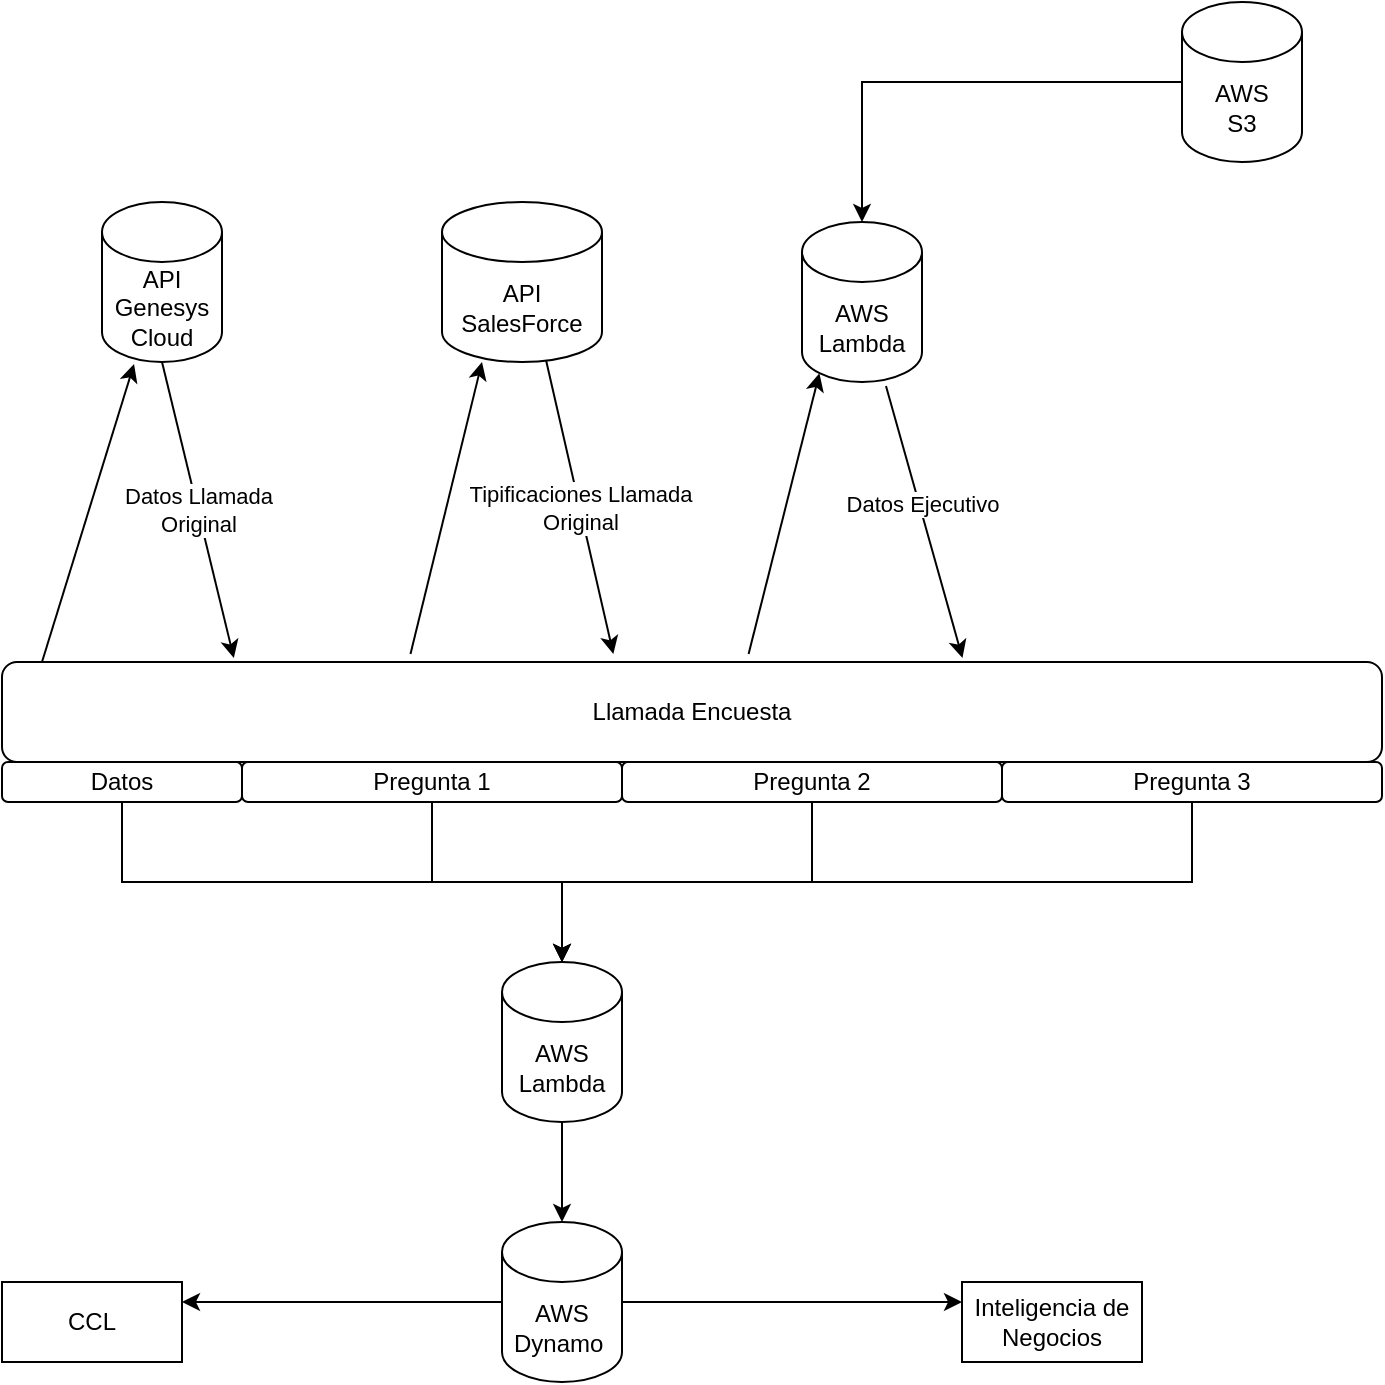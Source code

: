 <mxfile version="20.2.7" type="github">
  <diagram id="7cJ1OZ75UimrrxEGbJ41" name="Página-1">
    <mxGraphModel dx="1220" dy="1112" grid="1" gridSize="10" guides="1" tooltips="1" connect="1" arrows="1" fold="1" page="1" pageScale="1" pageWidth="1169" pageHeight="827" math="0" shadow="0">
      <root>
        <mxCell id="0" />
        <mxCell id="1" parent="0" />
        <mxCell id="BZCdHpKjZnx2Syp_Jkn_-1" value="Llamada Encuesta" style="rounded=1;whiteSpace=wrap;html=1;" parent="1" vertex="1">
          <mxGeometry x="210" y="360" width="690" height="50" as="geometry" />
        </mxCell>
        <mxCell id="BZCdHpKjZnx2Syp_Jkn_-3" value="API&lt;br&gt;Genesys Cloud" style="shape=cylinder3;whiteSpace=wrap;html=1;boundedLbl=1;backgroundOutline=1;size=15;" parent="1" vertex="1">
          <mxGeometry x="260" y="130" width="60" height="80" as="geometry" />
        </mxCell>
        <mxCell id="BZCdHpKjZnx2Syp_Jkn_-4" value="" style="endArrow=classic;html=1;rounded=0;entryX=0.267;entryY=1.013;entryDx=0;entryDy=0;entryPerimeter=0;" parent="1" target="BZCdHpKjZnx2Syp_Jkn_-3" edge="1">
          <mxGeometry width="50" height="50" relative="1" as="geometry">
            <mxPoint x="230" y="360" as="sourcePoint" />
            <mxPoint x="280" y="310" as="targetPoint" />
          </mxGeometry>
        </mxCell>
        <mxCell id="BZCdHpKjZnx2Syp_Jkn_-6" value="Datos Llamada &lt;br&gt;Original" style="endArrow=classic;html=1;rounded=0;entryX=0.168;entryY=-0.04;entryDx=0;entryDy=0;entryPerimeter=0;exitX=0.5;exitY=1;exitDx=0;exitDy=0;exitPerimeter=0;" parent="1" source="BZCdHpKjZnx2Syp_Jkn_-3" target="BZCdHpKjZnx2Syp_Jkn_-1" edge="1">
          <mxGeometry width="50" height="50" relative="1" as="geometry">
            <mxPoint x="360" y="210" as="sourcePoint" />
            <mxPoint x="410" y="160" as="targetPoint" />
          </mxGeometry>
        </mxCell>
        <mxCell id="BZCdHpKjZnx2Syp_Jkn_-7" value="API&lt;br&gt;SalesForce" style="shape=cylinder3;whiteSpace=wrap;html=1;boundedLbl=1;backgroundOutline=1;size=15;" parent="1" vertex="1">
          <mxGeometry x="430" y="130" width="80" height="80" as="geometry" />
        </mxCell>
        <mxCell id="BZCdHpKjZnx2Syp_Jkn_-9" value="" style="endArrow=classic;html=1;rounded=0;exitX=0.296;exitY=-0.08;exitDx=0;exitDy=0;exitPerimeter=0;entryX=0.25;entryY=1;entryDx=0;entryDy=0;entryPerimeter=0;" parent="1" source="BZCdHpKjZnx2Syp_Jkn_-1" target="BZCdHpKjZnx2Syp_Jkn_-7" edge="1">
          <mxGeometry width="50" height="50" relative="1" as="geometry">
            <mxPoint x="430" y="330" as="sourcePoint" />
            <mxPoint x="480" y="280" as="targetPoint" />
          </mxGeometry>
        </mxCell>
        <mxCell id="BZCdHpKjZnx2Syp_Jkn_-10" value="Tipificaciones Llamada&lt;br&gt;Original" style="endArrow=classic;html=1;rounded=0;exitX=0.65;exitY=0.988;exitDx=0;exitDy=0;exitPerimeter=0;entryX=0.443;entryY=-0.08;entryDx=0;entryDy=0;entryPerimeter=0;" parent="1" source="BZCdHpKjZnx2Syp_Jkn_-7" target="BZCdHpKjZnx2Syp_Jkn_-1" edge="1">
          <mxGeometry width="50" height="50" relative="1" as="geometry">
            <mxPoint x="510" y="270" as="sourcePoint" />
            <mxPoint x="560" y="220" as="targetPoint" />
          </mxGeometry>
        </mxCell>
        <mxCell id="BZCdHpKjZnx2Syp_Jkn_-12" value="AWS Lambda" style="shape=cylinder3;whiteSpace=wrap;html=1;boundedLbl=1;backgroundOutline=1;size=15;" parent="1" vertex="1">
          <mxGeometry x="610" y="140" width="60" height="80" as="geometry" />
        </mxCell>
        <mxCell id="BZCdHpKjZnx2Syp_Jkn_-13" value="" style="endArrow=classic;html=1;rounded=0;exitX=0.541;exitY=-0.08;exitDx=0;exitDy=0;exitPerimeter=0;entryX=0.145;entryY=1;entryDx=0;entryDy=-4.35;entryPerimeter=0;" parent="1" source="BZCdHpKjZnx2Syp_Jkn_-1" target="BZCdHpKjZnx2Syp_Jkn_-12" edge="1">
          <mxGeometry width="50" height="50" relative="1" as="geometry">
            <mxPoint x="570" y="350" as="sourcePoint" />
            <mxPoint x="620" y="300" as="targetPoint" />
          </mxGeometry>
        </mxCell>
        <mxCell id="BZCdHpKjZnx2Syp_Jkn_-14" value="" style="endArrow=classic;html=1;rounded=0;exitX=0.7;exitY=1.025;exitDx=0;exitDy=0;exitPerimeter=0;entryX=0.696;entryY=-0.04;entryDx=0;entryDy=0;entryPerimeter=0;" parent="1" source="BZCdHpKjZnx2Syp_Jkn_-12" target="BZCdHpKjZnx2Syp_Jkn_-1" edge="1">
          <mxGeometry width="50" height="50" relative="1" as="geometry">
            <mxPoint x="710" y="260" as="sourcePoint" />
            <mxPoint x="760" y="210" as="targetPoint" />
          </mxGeometry>
        </mxCell>
        <mxCell id="BZCdHpKjZnx2Syp_Jkn_-15" value="Datos Ejecutivo" style="edgeLabel;html=1;align=center;verticalAlign=middle;resizable=0;points=[];" parent="BZCdHpKjZnx2Syp_Jkn_-14" vertex="1" connectable="0">
          <mxGeometry x="-0.135" relative="1" as="geometry">
            <mxPoint x="1" as="offset" />
          </mxGeometry>
        </mxCell>
        <mxCell id="BZCdHpKjZnx2Syp_Jkn_-17" style="edgeStyle=orthogonalEdgeStyle;rounded=0;orthogonalLoop=1;jettySize=auto;html=1;entryX=0.5;entryY=0;entryDx=0;entryDy=0;entryPerimeter=0;" parent="1" source="BZCdHpKjZnx2Syp_Jkn_-16" target="BZCdHpKjZnx2Syp_Jkn_-12" edge="1">
          <mxGeometry relative="1" as="geometry" />
        </mxCell>
        <mxCell id="BZCdHpKjZnx2Syp_Jkn_-16" value="AWS&lt;br&gt;S3" style="shape=cylinder3;whiteSpace=wrap;html=1;boundedLbl=1;backgroundOutline=1;size=15;" parent="1" vertex="1">
          <mxGeometry x="800" y="30" width="60" height="80" as="geometry" />
        </mxCell>
        <mxCell id="BZCdHpKjZnx2Syp_Jkn_-22" style="edgeStyle=orthogonalEdgeStyle;rounded=0;orthogonalLoop=1;jettySize=auto;html=1;startArrow=none;" parent="1" source="BZCdHpKjZnx2Syp_Jkn_-2" edge="1">
          <mxGeometry relative="1" as="geometry">
            <mxPoint x="490" y="570" as="targetPoint" />
            <Array as="points">
              <mxPoint x="490" y="470" />
              <mxPoint x="490" y="470" />
            </Array>
          </mxGeometry>
        </mxCell>
        <mxCell id="BZCdHpKjZnx2Syp_Jkn_-18" value="Datos" style="rounded=1;whiteSpace=wrap;html=1;" parent="1" vertex="1">
          <mxGeometry x="210" y="410" width="120" height="20" as="geometry" />
        </mxCell>
        <mxCell id="BZCdHpKjZnx2Syp_Jkn_-23" style="edgeStyle=orthogonalEdgeStyle;rounded=0;orthogonalLoop=1;jettySize=auto;html=1;entryX=0.5;entryY=0;entryDx=0;entryDy=0;entryPerimeter=0;" parent="1" source="BZCdHpKjZnx2Syp_Jkn_-19" target="BZCdHpKjZnx2Syp_Jkn_-2" edge="1">
          <mxGeometry relative="1" as="geometry">
            <Array as="points">
              <mxPoint x="425" y="470" />
              <mxPoint x="490" y="470" />
            </Array>
          </mxGeometry>
        </mxCell>
        <mxCell id="BZCdHpKjZnx2Syp_Jkn_-19" value="Pregunta 1" style="rounded=1;whiteSpace=wrap;html=1;" parent="1" vertex="1">
          <mxGeometry x="330" y="410" width="190" height="20" as="geometry" />
        </mxCell>
        <mxCell id="BZCdHpKjZnx2Syp_Jkn_-24" style="edgeStyle=orthogonalEdgeStyle;rounded=0;orthogonalLoop=1;jettySize=auto;html=1;entryX=0.5;entryY=0;entryDx=0;entryDy=0;entryPerimeter=0;" parent="1" source="BZCdHpKjZnx2Syp_Jkn_-20" target="BZCdHpKjZnx2Syp_Jkn_-2" edge="1">
          <mxGeometry relative="1" as="geometry">
            <Array as="points">
              <mxPoint x="615" y="470" />
              <mxPoint x="490" y="470" />
            </Array>
          </mxGeometry>
        </mxCell>
        <mxCell id="BZCdHpKjZnx2Syp_Jkn_-20" value="Pregunta 2" style="rounded=1;whiteSpace=wrap;html=1;" parent="1" vertex="1">
          <mxGeometry x="520" y="410" width="190" height="20" as="geometry" />
        </mxCell>
        <mxCell id="BZCdHpKjZnx2Syp_Jkn_-25" style="edgeStyle=orthogonalEdgeStyle;rounded=0;orthogonalLoop=1;jettySize=auto;html=1;" parent="1" source="BZCdHpKjZnx2Syp_Jkn_-21" target="BZCdHpKjZnx2Syp_Jkn_-2" edge="1">
          <mxGeometry relative="1" as="geometry">
            <Array as="points">
              <mxPoint x="805" y="470" />
              <mxPoint x="490" y="470" />
            </Array>
          </mxGeometry>
        </mxCell>
        <mxCell id="BZCdHpKjZnx2Syp_Jkn_-21" value="Pregunta 3" style="rounded=1;whiteSpace=wrap;html=1;" parent="1" vertex="1">
          <mxGeometry x="710" y="410" width="190" height="20" as="geometry" />
        </mxCell>
        <mxCell id="2ldOe9Bxl_BsLRTHvxlm-5" style="edgeStyle=orthogonalEdgeStyle;rounded=0;orthogonalLoop=1;jettySize=auto;html=1;entryX=0.5;entryY=0;entryDx=0;entryDy=0;entryPerimeter=0;" edge="1" parent="1" source="BZCdHpKjZnx2Syp_Jkn_-2" target="2ldOe9Bxl_BsLRTHvxlm-4">
          <mxGeometry relative="1" as="geometry" />
        </mxCell>
        <mxCell id="BZCdHpKjZnx2Syp_Jkn_-2" value="AWS Lambda" style="shape=cylinder3;whiteSpace=wrap;html=1;boundedLbl=1;backgroundOutline=1;size=15;" parent="1" vertex="1">
          <mxGeometry x="460" y="510" width="60" height="80" as="geometry" />
        </mxCell>
        <mxCell id="2ldOe9Bxl_BsLRTHvxlm-3" value="" style="edgeStyle=orthogonalEdgeStyle;rounded=0;orthogonalLoop=1;jettySize=auto;html=1;endArrow=none;" edge="1" parent="1" source="BZCdHpKjZnx2Syp_Jkn_-18" target="BZCdHpKjZnx2Syp_Jkn_-2">
          <mxGeometry relative="1" as="geometry">
            <mxPoint x="490" y="570" as="targetPoint" />
            <Array as="points">
              <mxPoint x="270" y="470" />
              <mxPoint x="490" y="470" />
            </Array>
            <mxPoint x="270" y="430" as="sourcePoint" />
          </mxGeometry>
        </mxCell>
        <mxCell id="2ldOe9Bxl_BsLRTHvxlm-9" style="edgeStyle=orthogonalEdgeStyle;rounded=0;orthogonalLoop=1;jettySize=auto;html=1;entryX=0;entryY=0.25;entryDx=0;entryDy=0;" edge="1" parent="1" source="2ldOe9Bxl_BsLRTHvxlm-4" target="2ldOe9Bxl_BsLRTHvxlm-8">
          <mxGeometry relative="1" as="geometry" />
        </mxCell>
        <mxCell id="2ldOe9Bxl_BsLRTHvxlm-10" style="edgeStyle=orthogonalEdgeStyle;rounded=0;orthogonalLoop=1;jettySize=auto;html=1;entryX=1;entryY=0.25;entryDx=0;entryDy=0;" edge="1" parent="1" source="2ldOe9Bxl_BsLRTHvxlm-4" target="2ldOe9Bxl_BsLRTHvxlm-7">
          <mxGeometry relative="1" as="geometry" />
        </mxCell>
        <mxCell id="2ldOe9Bxl_BsLRTHvxlm-4" value="AWS&lt;br&gt;Dynamo&amp;nbsp;" style="shape=cylinder3;whiteSpace=wrap;html=1;boundedLbl=1;backgroundOutline=1;size=15;" vertex="1" parent="1">
          <mxGeometry x="460" y="640" width="60" height="80" as="geometry" />
        </mxCell>
        <mxCell id="2ldOe9Bxl_BsLRTHvxlm-7" value="CCL" style="rounded=0;whiteSpace=wrap;html=1;" vertex="1" parent="1">
          <mxGeometry x="210" y="670" width="90" height="40" as="geometry" />
        </mxCell>
        <mxCell id="2ldOe9Bxl_BsLRTHvxlm-8" value="Inteligencia de Negocios" style="rounded=0;whiteSpace=wrap;html=1;" vertex="1" parent="1">
          <mxGeometry x="690" y="670" width="90" height="40" as="geometry" />
        </mxCell>
      </root>
    </mxGraphModel>
  </diagram>
</mxfile>
